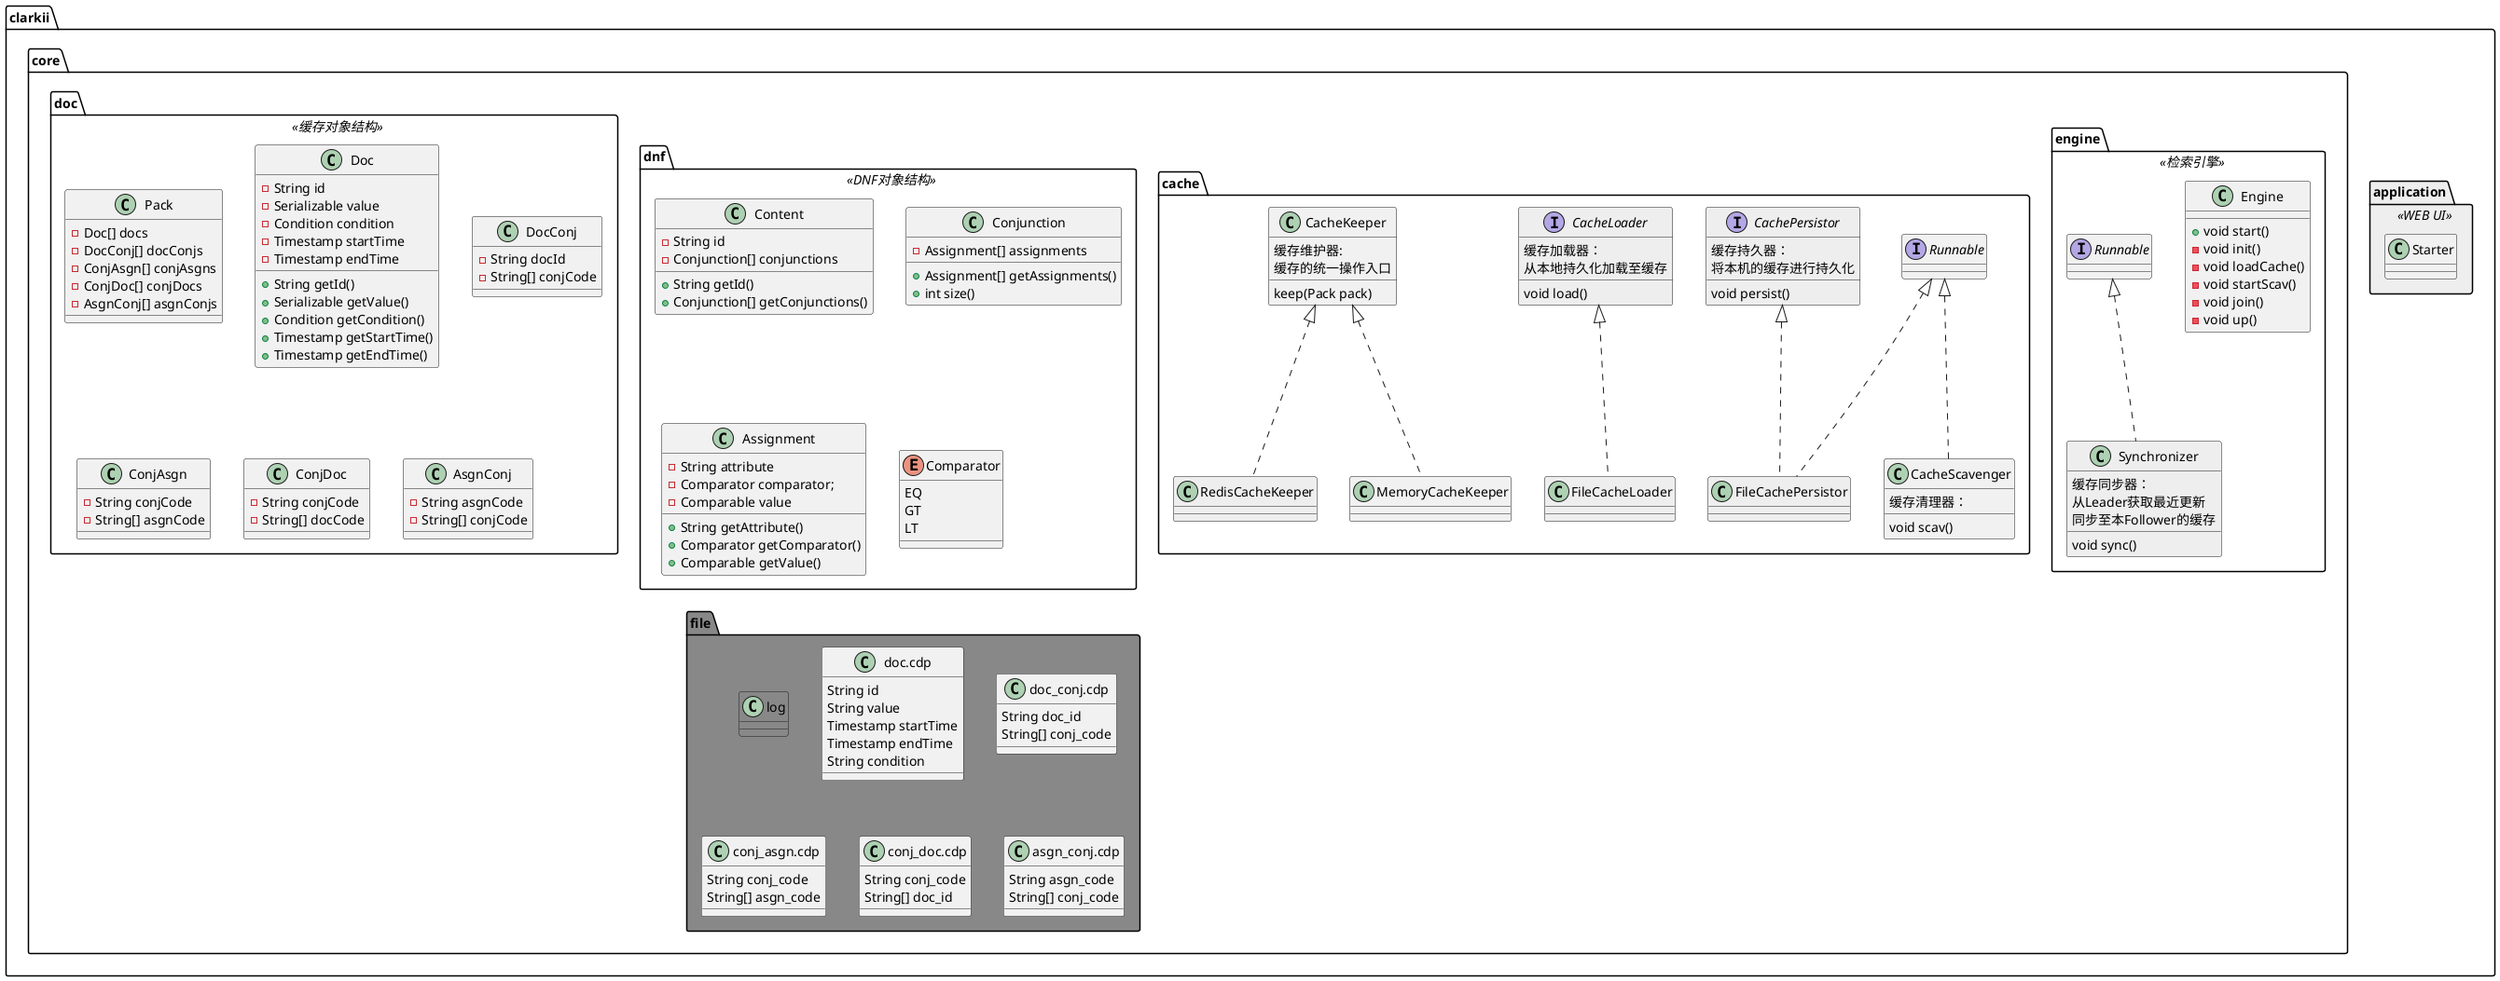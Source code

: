 @startuml
set namespaceSeparator ::

package clarkii {

	namespace application <<WEB UI>> #EEE {
		class Starter {

		}
	}

	namespace core {
		namespace engine <<检索引擎>> {
			class Engine {
				+ void start()
				- void init()
				- void loadCache()
				- void startScav()
				- void join()
				- void up()
			}
            class Synchronizer #EEE implements Runnable {
                缓存同步器：
                从Leader获取最近更新
                同步至本Follower的缓存
                void sync()
            }
		}

		namespace cache  {
			class CacheScavenger implements Runnable {
                缓存清理器：
                void scav()
            }
			interface CacheLoader #EEE {
				缓存加载器：
				从本地持久化加载至缓存
				void load()
			}
			class FileCacheLoader #EEE implements CacheLoader
			interface CachePersistor #EEE {
				缓存持久器：
				将本机的缓存进行持久化
				void persist()
			}
			class FileCachePersistor #EEE implements CachePersistor, Runnable
			class CacheKeeper {
				缓存维护器:
				缓存的统一操作入口
				keep(Pack pack)
			}

			class MemoryCacheKeeper implements CacheKeeper
			class RedisCacheKeeper #EEE implements CacheKeeper

		}

		namespace dnf <<DNF对象结构>> {
			class Content {
				- String id
				- Conjunction[] conjunctions
				+ String getId()
				+ Conjunction[] getConjunctions()
			}
			class Conjunction {
				- Assignment[] assignments
				+ Assignment[] getAssignments()
				+ int size()
			}
			class Assignment {
				- String attribute
				- Comparator comparator;
				- Comparable value
				+ String getAttribute()
				+ Comparator getComparator()
				+ Comparable getValue()
			}
			enum Comparator {
				EQ
				GT
				LT
			}
		}

		namespace doc <<缓存对象结构>> {
		    class Pack {
		        - Doc[] docs
		        - DocConj[] docConjs
		        - ConjAsgn[] conjAsgns
		        - ConjDoc[] conjDocs
		        - AsgnConj[] asgnConjs
		    }
			class Doc {
				- String id
				- Serializable value
				- Condition condition
				- Timestamp startTime
				- Timestamp endTime
				+ String getId()
				+ Serializable getValue()
				+ Condition getCondition()
				+ Timestamp getStartTime()
				+ Timestamp getEndTime()
			}
			class DocConj {
				- String docId
				- String[] conjCode
			}
			class ConjAsgn {
				- String conjCode
				- String[] asgnCode
			}
			class ConjDoc {
				- String conjCode
				- String[] docCode
			}
			class AsgnConj {
				- String asgnCode
				- String[] conjCode
			}
		}

		namespace file #888 {
			class log #888 {
			}
			class doc.cdp {
				String id
				String value
				Timestamp startTime
                Timestamp endTime
				String condition
			}
			class doc_conj.cdp {
				String doc_id
				String[] conj_code
			}
			class conj_asgn.cdp {
				String conj_code
				String[] asgn_code
			}
			class conj_doc.cdp {
				String conj_code
				String[] doc_id
			}
			class asgn_conj.cdp {
				String asgn_code
				String[] conj_code
			}
		}
	}
}
@enduml
